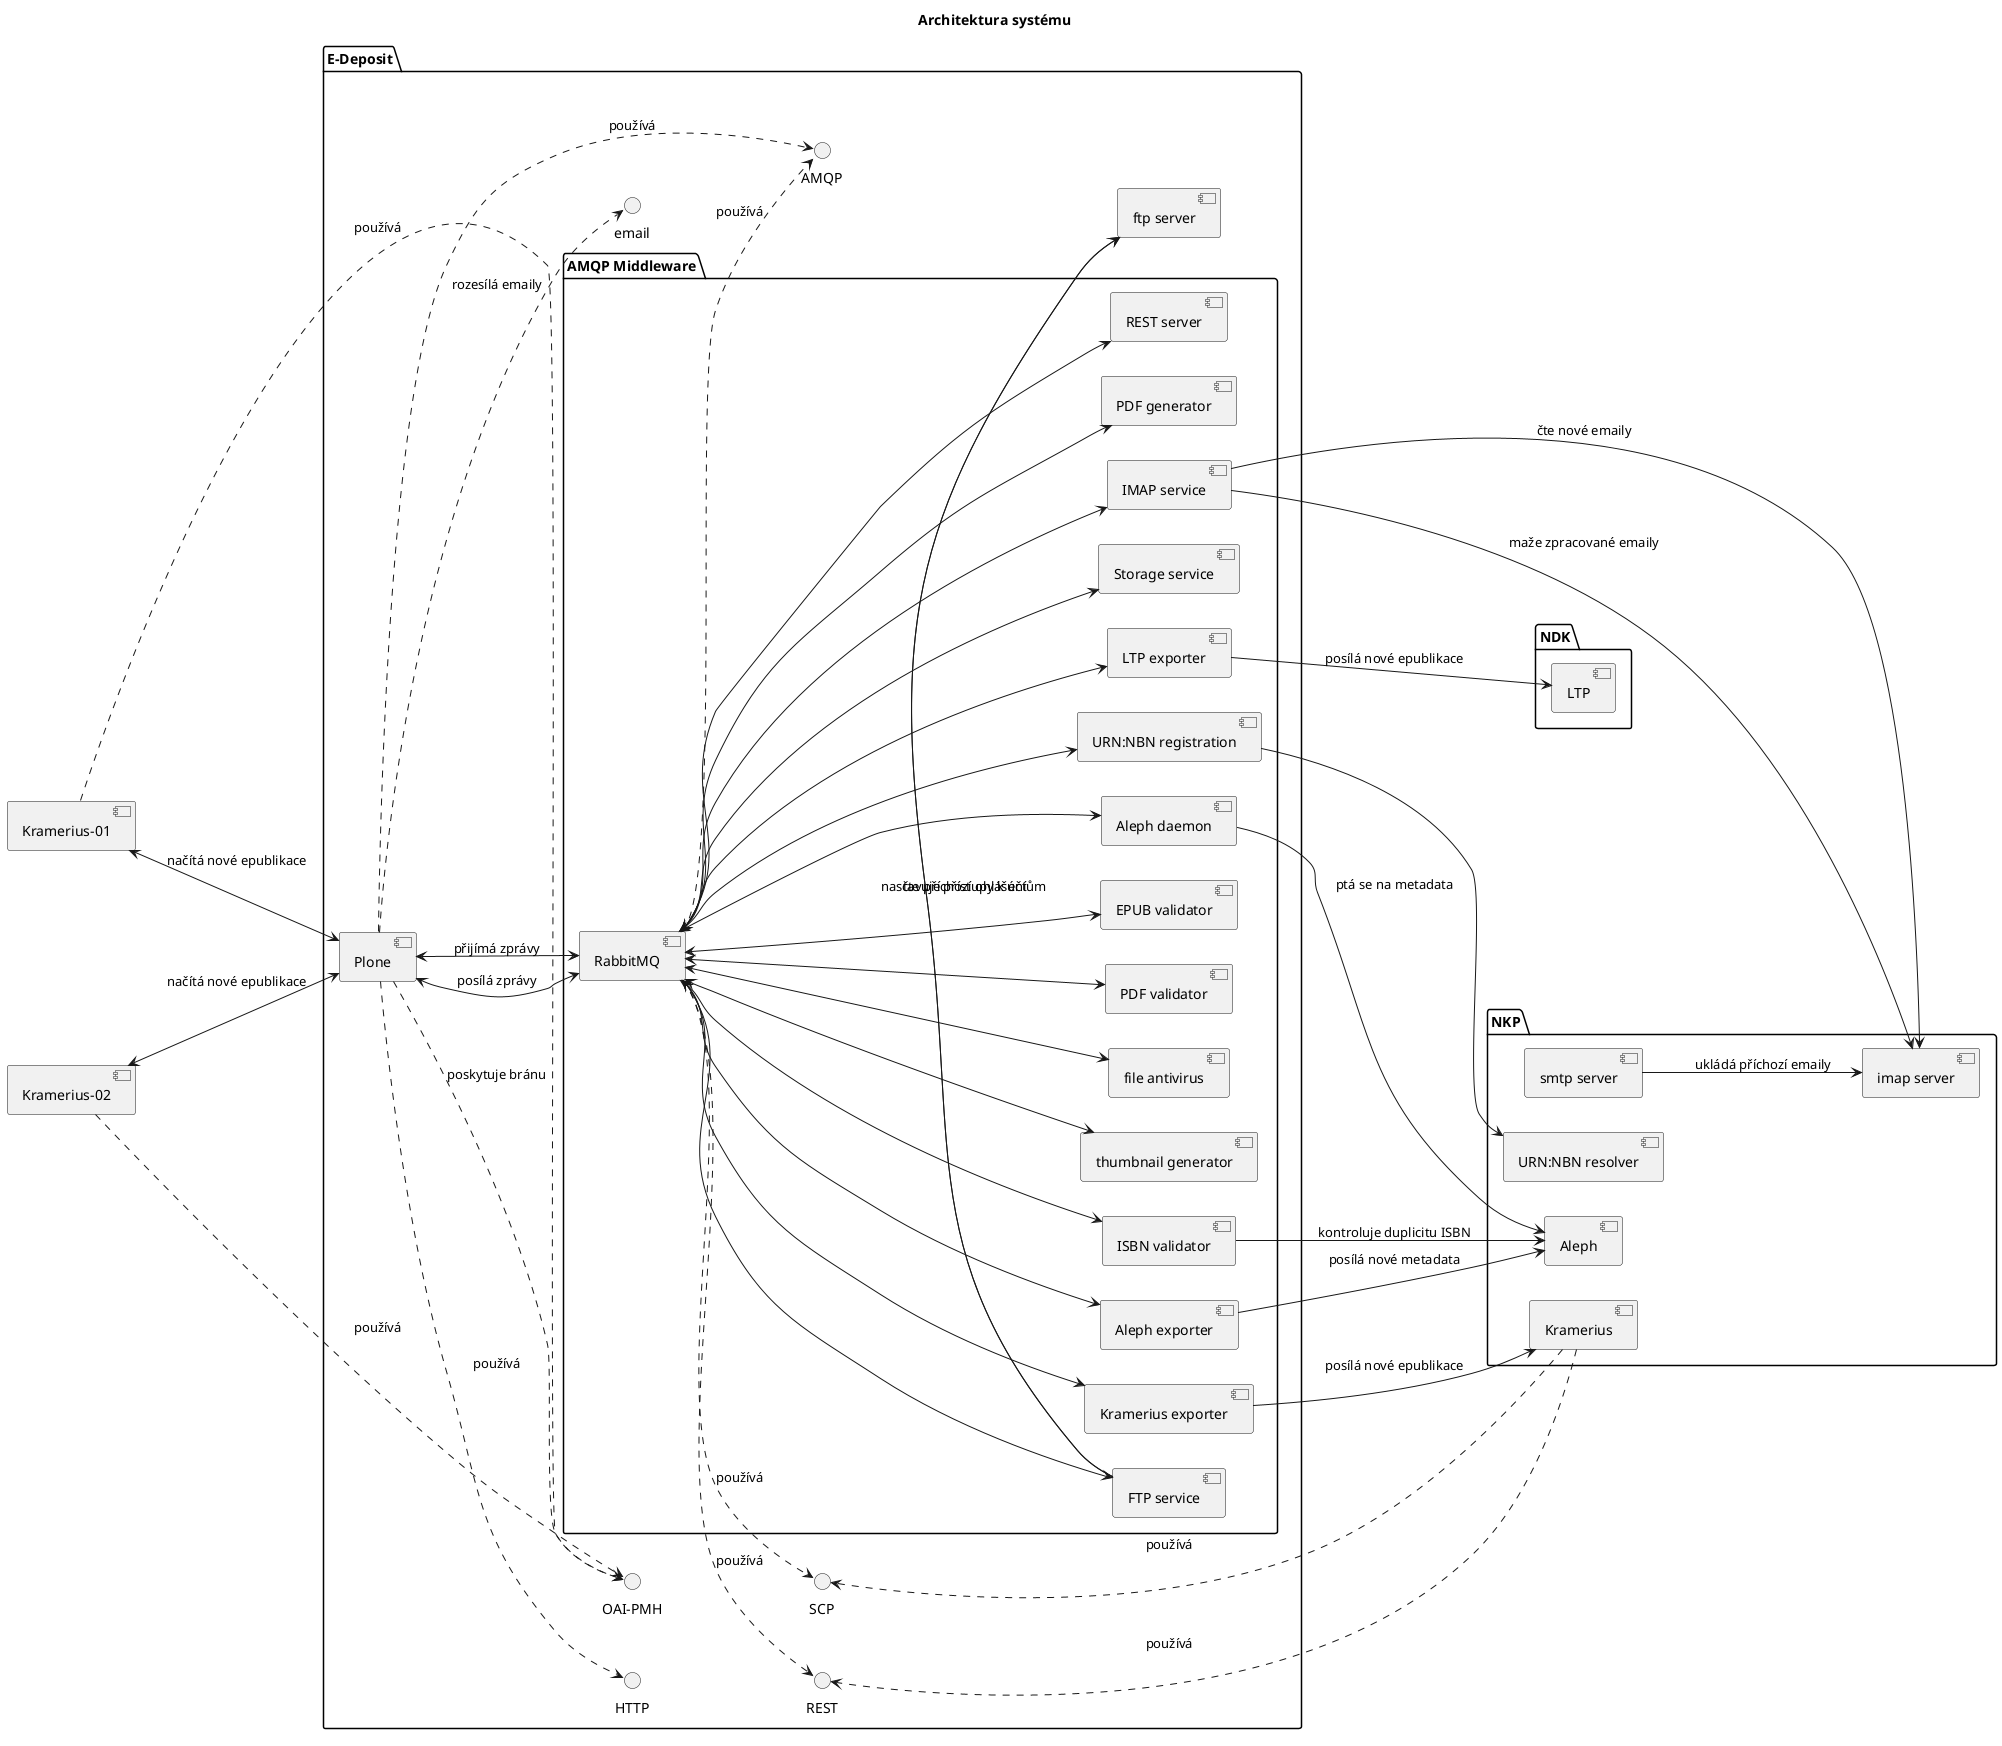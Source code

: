 @startuml
left to right direction
skinparam componentStyle uml2
title Architektura systému

package "E-Deposit" {
() "HTTP" as HTTP
() "OAI-PMH" as OAIPMH
() "SCP" as SCP
() "AMQP" as AMQP
() "email" as EMAIL

package "AMQP Middleware" {
[RabbitMQ] ..> AMQP : používá
[RabbitMQ] ..> SCP : používá
[RabbitMQ] <---> [Aleph daemon]
[RabbitMQ] <---> [ISBN validator]
[RabbitMQ] <---> [Aleph exporter]
[RabbitMQ] <---> [thumbnail generator]
[RabbitMQ] <---> [file antivirus]
[RabbitMQ] <---> [PDF validator]
[RabbitMQ] <---> [EPUB validator]
[RabbitMQ] <---> [Kramerius exporter]
[RabbitMQ] <---> [LTP exporter]
[RabbitMQ] <---> [IMAP service]
[RabbitMQ] <---> [FTP service]
[RabbitMQ] <---> [Storage service]
[RabbitMQ] <---> [URN:NBN registration]
[RabbitMQ] <---> [PDF generator]
[RabbitMQ] <---> [REST server]
}

[RabbitMQ] ..> REST : používá
[Plone] ..> AMQP : používá
[Plone] <-down-> [RabbitMQ] : posílá zprávy
[Plone] <-down-> [RabbitMQ] : přijímá zprávy
[Plone] ..> HTTP : používá
[Plone] ..> OAIPMH : poskytuje bránu
[Plone] ..> EMAIL: rozesílá emaily
[FTP service] -left-> [ftp server] : čte příchozí ohlášení
[FTP service] -left-> [ftp server] : nastavuje přístupy k účtům
[ftp server]
}

package "NKP" {
[smtp server]
[smtp server] --> [imap server] : ukládá příchozí emaily

[imap server]
[IMAP service] --> [imap server] : čte nové emaily
[IMAP service] --> [imap server] : maže zpracované emaily

[Kramerius exporter] --> [Kramerius] : posílá nové epublikace
[Kramerius] ..> REST : používá
[Kramerius] ..> SCP : používá

[Aleph daemon] --> [Aleph] : ptá se na metadata
[Aleph exporter] --> [Aleph] : posílá nové metadata
[ISBN validator] --> [Aleph] : kontroluje duplicitu ISBN
[Aleph]
[URN:NBN registration] --> [URN:NBN resolver]
}


[Kramerius-01] <--> [Plone]: načítá nové epublikace
[Kramerius-01] ..> OAIPMH: používá

[Kramerius-02] <--> [Plone]: načítá nové epublikace
[Kramerius-02] ..> OAIPMH : používá

package "NDK" {
[LTP exporter] --> [LTP] : posílá nové epublikace
[LTP]
}

@enduml